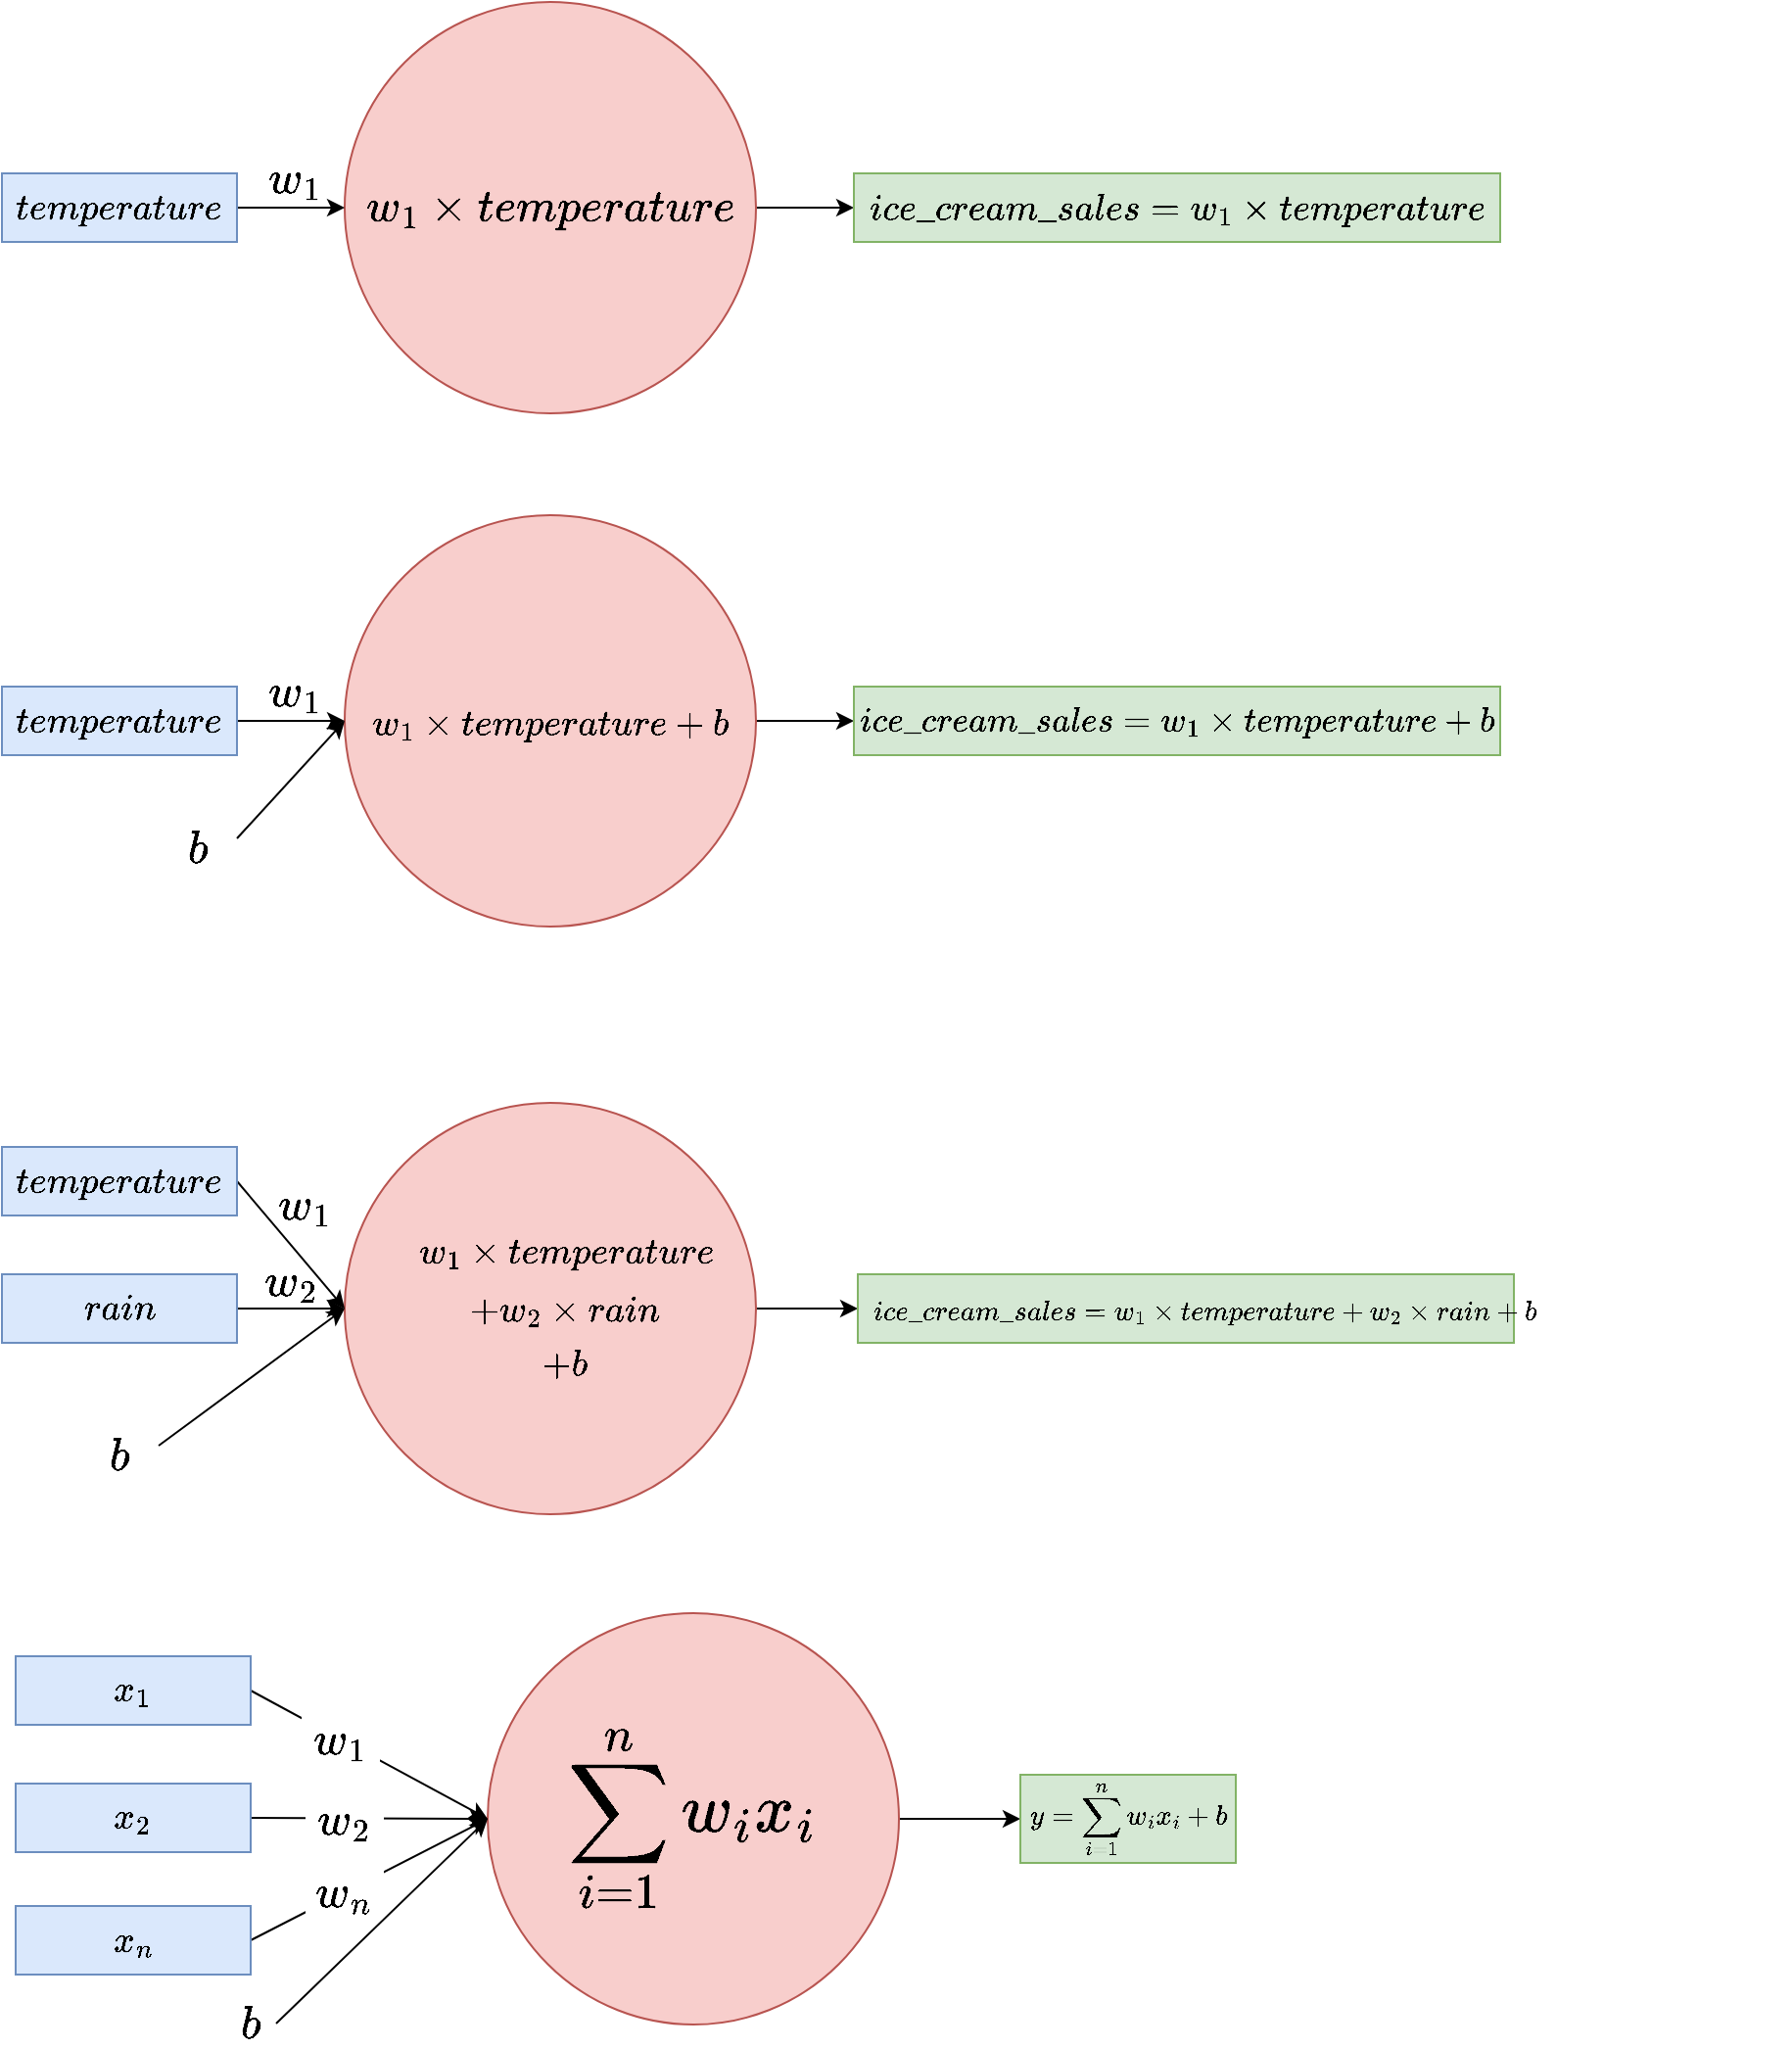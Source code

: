 <mxfile version="10.6.7" type="github"><diagram id="Y9zLMEJWqMSusZu0uU5u" name="Page-1"><mxGraphModel dx="1582" dy="1024" grid="1" gridSize="10" guides="1" tooltips="1" connect="1" arrows="1" fold="1" page="1" pageScale="1" pageWidth="850" pageHeight="1100" math="1" shadow="0"><root><mxCell id="0"/><mxCell id="1" parent="0"/><mxCell id="BgzZ_jZZ9giwk1-ZCI4u-6" style="edgeStyle=orthogonalEdgeStyle;rounded=0;orthogonalLoop=1;jettySize=auto;html=1;exitX=1;exitY=0.5;exitDx=0;exitDy=0;entryX=0;entryY=0.5;entryDx=0;entryDy=0;" edge="1" parent="1" source="BgzZ_jZZ9giwk1-ZCI4u-1" target="BgzZ_jZZ9giwk1-ZCI4u-10"><mxGeometry relative="1" as="geometry"><mxPoint x="485" y="133" as="targetPoint"/></mxGeometry></mxCell><mxCell id="BgzZ_jZZ9giwk1-ZCI4u-1" value="" style="ellipse;whiteSpace=wrap;html=1;fillColor=#f8cecc;strokeColor=#b85450;" vertex="1" parent="1"><mxGeometry x="215" y="28" width="210" height="210" as="geometry"/></mxCell><mxCell id="BgzZ_jZZ9giwk1-ZCI4u-5" style="edgeStyle=orthogonalEdgeStyle;rounded=0;orthogonalLoop=1;jettySize=auto;html=1;exitX=1;exitY=0.5;exitDx=0;exitDy=0;entryX=0;entryY=0.5;entryDx=0;entryDy=0;" edge="1" parent="1" source="BgzZ_jZZ9giwk1-ZCI4u-3" target="BgzZ_jZZ9giwk1-ZCI4u-1"><mxGeometry relative="1" as="geometry"/></mxCell><mxCell id="BgzZ_jZZ9giwk1-ZCI4u-3" value="$$temperature$$" style="rounded=0;whiteSpace=wrap;html=1;fontSize=16;fillColor=#dae8fc;strokeColor=#6c8ebf;" vertex="1" parent="1"><mxGeometry x="40" y="115.5" width="120" height="35" as="geometry"/></mxCell><mxCell id="BgzZ_jZZ9giwk1-ZCI4u-8" value="$$w_1$$" style="text;html=1;strokeColor=none;fillColor=none;align=center;verticalAlign=middle;whiteSpace=wrap;rounded=0;fontSize=20;" vertex="1" parent="1"><mxGeometry x="170" y="108" width="40" height="20" as="geometry"/></mxCell><mxCell id="BgzZ_jZZ9giwk1-ZCI4u-9" value="$$w_1 \times temperature$$&lt;br style=&quot;font-size: 20px&quot;&gt;" style="text;html=1;strokeColor=none;fillColor=none;align=center;verticalAlign=middle;whiteSpace=wrap;rounded=0;fontSize=20;" vertex="1" parent="1"><mxGeometry x="225" y="119" width="190" height="50" as="geometry"/></mxCell><mxCell id="BgzZ_jZZ9giwk1-ZCI4u-10" value="&lt;span&gt;$$ice\_cream\_sales=w_1 \times temperature$$&lt;/span&gt;" style="rounded=0;whiteSpace=wrap;html=1;fontSize=16;fillColor=#d5e8d4;strokeColor=#82b366;" vertex="1" parent="1"><mxGeometry x="475" y="115.5" width="330" height="35" as="geometry"/></mxCell><mxCell id="BgzZ_jZZ9giwk1-ZCI4u-19" style="edgeStyle=orthogonalEdgeStyle;rounded=0;orthogonalLoop=1;jettySize=auto;html=1;exitX=1;exitY=0.5;exitDx=0;exitDy=0;entryX=0;entryY=0.5;entryDx=0;entryDy=0;" edge="1" parent="1" source="BgzZ_jZZ9giwk1-ZCI4u-20" target="BgzZ_jZZ9giwk1-ZCI4u-25"><mxGeometry relative="1" as="geometry"><mxPoint x="485" y="395" as="targetPoint"/></mxGeometry></mxCell><mxCell id="BgzZ_jZZ9giwk1-ZCI4u-20" value="" style="ellipse;whiteSpace=wrap;html=1;fillColor=#f8cecc;strokeColor=#b85450;" vertex="1" parent="1"><mxGeometry x="215" y="290" width="210" height="210" as="geometry"/></mxCell><mxCell id="BgzZ_jZZ9giwk1-ZCI4u-21" style="edgeStyle=orthogonalEdgeStyle;rounded=0;orthogonalLoop=1;jettySize=auto;html=1;exitX=1;exitY=0.5;exitDx=0;exitDy=0;entryX=0;entryY=0.5;entryDx=0;entryDy=0;" edge="1" parent="1" source="BgzZ_jZZ9giwk1-ZCI4u-22" target="BgzZ_jZZ9giwk1-ZCI4u-20"><mxGeometry relative="1" as="geometry"/></mxCell><mxCell id="BgzZ_jZZ9giwk1-ZCI4u-22" value="$$temperature$$" style="rounded=0;whiteSpace=wrap;html=1;fontSize=16;fillColor=#dae8fc;strokeColor=#6c8ebf;" vertex="1" parent="1"><mxGeometry x="40" y="377.5" width="120" height="35" as="geometry"/></mxCell><mxCell id="BgzZ_jZZ9giwk1-ZCI4u-23" value="$$w_1$$" style="text;html=1;strokeColor=none;fillColor=none;align=center;verticalAlign=middle;whiteSpace=wrap;rounded=0;fontSize=20;" vertex="1" parent="1"><mxGeometry x="170" y="370" width="40" height="20" as="geometry"/></mxCell><mxCell id="BgzZ_jZZ9giwk1-ZCI4u-24" value="$$w_1 \times temperature+b$$&lt;br style=&quot;font-size: 16px;&quot;&gt;" style="text;html=1;strokeColor=none;fillColor=none;align=center;verticalAlign=middle;whiteSpace=wrap;rounded=0;fontSize=16;" vertex="1" parent="1"><mxGeometry x="225" y="381" width="190" height="50" as="geometry"/></mxCell><mxCell id="BgzZ_jZZ9giwk1-ZCI4u-25" value="&lt;span style=&quot;font-size: 15px;&quot;&gt;$$ice\_cream\_sales=w_1 \times temperature+b$$&lt;/span&gt;" style="rounded=0;whiteSpace=wrap;html=1;fontSize=15;fillColor=#d5e8d4;strokeColor=#82b366;" vertex="1" parent="1"><mxGeometry x="475" y="377.5" width="330" height="35" as="geometry"/></mxCell><mxCell id="BgzZ_jZZ9giwk1-ZCI4u-26" value="" style="endArrow=classic;html=1;fontSize=16;entryX=0;entryY=0.5;entryDx=0;entryDy=0;exitX=1;exitY=0.25;exitDx=0;exitDy=0;" edge="1" parent="1" source="BgzZ_jZZ9giwk1-ZCI4u-27" target="BgzZ_jZZ9giwk1-ZCI4u-20"><mxGeometry width="50" height="50" relative="1" as="geometry"><mxPoint x="160" y="520" as="sourcePoint"/><mxPoint x="190" y="520" as="targetPoint"/></mxGeometry></mxCell><mxCell id="BgzZ_jZZ9giwk1-ZCI4u-27" value="$$b$$" style="text;html=1;strokeColor=none;fillColor=none;align=center;verticalAlign=middle;whiteSpace=wrap;rounded=0;fontSize=20;" vertex="1" parent="1"><mxGeometry x="120" y="450" width="40" height="20" as="geometry"/></mxCell><mxCell id="BgzZ_jZZ9giwk1-ZCI4u-28" style="edgeStyle=orthogonalEdgeStyle;rounded=0;orthogonalLoop=1;jettySize=auto;html=1;exitX=1;exitY=0.5;exitDx=0;exitDy=0;entryX=0;entryY=0.5;entryDx=0;entryDy=0;" edge="1" parent="1" source="BgzZ_jZZ9giwk1-ZCI4u-29" target="BgzZ_jZZ9giwk1-ZCI4u-34"><mxGeometry relative="1" as="geometry"><mxPoint x="485" y="695" as="targetPoint"/></mxGeometry></mxCell><mxCell id="BgzZ_jZZ9giwk1-ZCI4u-29" value="" style="ellipse;whiteSpace=wrap;html=1;fillColor=#f8cecc;strokeColor=#b85450;" vertex="1" parent="1"><mxGeometry x="215" y="590" width="210" height="210" as="geometry"/></mxCell><mxCell id="BgzZ_jZZ9giwk1-ZCI4u-30" style="rounded=0;orthogonalLoop=1;jettySize=auto;html=1;exitX=1;exitY=0.5;exitDx=0;exitDy=0;entryX=0;entryY=0.5;entryDx=0;entryDy=0;" edge="1" parent="1" source="BgzZ_jZZ9giwk1-ZCI4u-31" target="BgzZ_jZZ9giwk1-ZCI4u-29"><mxGeometry relative="1" as="geometry"/></mxCell><mxCell id="BgzZ_jZZ9giwk1-ZCI4u-31" value="$$temperature$$" style="rounded=0;whiteSpace=wrap;html=1;fontSize=16;fillColor=#dae8fc;strokeColor=#6c8ebf;" vertex="1" parent="1"><mxGeometry x="40" y="612.5" width="120" height="35" as="geometry"/></mxCell><mxCell id="BgzZ_jZZ9giwk1-ZCI4u-32" value="$$w_1$$" style="text;html=1;strokeColor=none;fillColor=none;align=center;verticalAlign=middle;whiteSpace=wrap;rounded=0;fontSize=20;" vertex="1" parent="1"><mxGeometry x="175" y="632" width="40" height="20" as="geometry"/></mxCell><mxCell id="BgzZ_jZZ9giwk1-ZCI4u-34" value="" style="rounded=0;whiteSpace=wrap;html=1;fontSize=35;fillColor=#d5e8d4;strokeColor=#82b366;" vertex="1" parent="1"><mxGeometry x="477" y="677.5" width="335" height="35" as="geometry"/></mxCell><mxCell id="BgzZ_jZZ9giwk1-ZCI4u-35" value="" style="endArrow=classic;html=1;fontSize=16;entryX=0;entryY=0.5;entryDx=0;entryDy=0;exitX=1;exitY=0.25;exitDx=0;exitDy=0;" edge="1" parent="1" target="BgzZ_jZZ9giwk1-ZCI4u-29" source="BgzZ_jZZ9giwk1-ZCI4u-36"><mxGeometry width="50" height="50" relative="1" as="geometry"><mxPoint x="160" y="820" as="sourcePoint"/><mxPoint x="190" y="820" as="targetPoint"/></mxGeometry></mxCell><mxCell id="BgzZ_jZZ9giwk1-ZCI4u-36" value="$$b$$" style="text;html=1;strokeColor=none;fillColor=none;align=center;verticalAlign=middle;whiteSpace=wrap;rounded=0;fontSize=20;" vertex="1" parent="1"><mxGeometry x="80" y="760" width="40" height="20" as="geometry"/></mxCell><mxCell id="BgzZ_jZZ9giwk1-ZCI4u-38" style="edgeStyle=none;rounded=0;orthogonalLoop=1;jettySize=auto;html=1;exitX=1;exitY=0.5;exitDx=0;exitDy=0;entryX=0;entryY=0.5;entryDx=0;entryDy=0;fontSize=15;" edge="1" parent="1" source="BgzZ_jZZ9giwk1-ZCI4u-37" target="BgzZ_jZZ9giwk1-ZCI4u-29"><mxGeometry relative="1" as="geometry"/></mxCell><mxCell id="BgzZ_jZZ9giwk1-ZCI4u-37" value="$$rain$$" style="rounded=0;whiteSpace=wrap;html=1;fontSize=16;fillColor=#dae8fc;strokeColor=#6c8ebf;" vertex="1" parent="1"><mxGeometry x="40" y="677.5" width="120" height="35" as="geometry"/></mxCell><mxCell id="BgzZ_jZZ9giwk1-ZCI4u-39" value="$$w_2$$" style="text;html=1;strokeColor=none;fillColor=none;align=center;verticalAlign=middle;whiteSpace=wrap;rounded=0;fontSize=20;" vertex="1" parent="1"><mxGeometry x="167.5" y="671" width="40" height="20" as="geometry"/></mxCell><mxCell id="BgzZ_jZZ9giwk1-ZCI4u-47" value="" style="group" vertex="1" connectable="0" parent="1"><mxGeometry x="233" y="666.5" width="190" height="84" as="geometry"/></mxCell><mxCell id="BgzZ_jZZ9giwk1-ZCI4u-33" value="$$+b$$&lt;br style=&quot;font-size: 16px&quot;&gt;" style="text;html=1;strokeColor=none;fillColor=none;align=center;verticalAlign=middle;whiteSpace=wrap;rounded=0;fontSize=16;" vertex="1" parent="BgzZ_jZZ9giwk1-ZCI4u-47"><mxGeometry y="49" width="190" height="35" as="geometry"/></mxCell><mxCell id="BgzZ_jZZ9giwk1-ZCI4u-40" value="&lt;br&gt;$$+w_2 \times rain$$&lt;br style=&quot;font-size: 16px&quot;&gt;" style="text;html=1;strokeColor=none;fillColor=none;align=center;verticalAlign=middle;whiteSpace=wrap;rounded=0;fontSize=16;direction=south;" vertex="1" parent="BgzZ_jZZ9giwk1-ZCI4u-47"><mxGeometry x="30" y="16.5" width="130" height="25" as="geometry"/></mxCell><mxCell id="BgzZ_jZZ9giwk1-ZCI4u-41" value="$$w_1 \times temperature$$&amp;nbsp;&lt;br style=&quot;font-size: 16px&quot;&gt;" style="text;html=1;strokeColor=none;fillColor=none;align=center;verticalAlign=middle;whiteSpace=wrap;rounded=0;fontSize=16;" vertex="1" parent="BgzZ_jZZ9giwk1-ZCI4u-47"><mxGeometry width="190" height="19" as="geometry"/></mxCell><mxCell id="BgzZ_jZZ9giwk1-ZCI4u-48" value="$$ice\_cream\_sales=w_1 \times temperature+w_2 \times rain+b$$" style="text;html=1;fontSize=12;" vertex="1" parent="1"><mxGeometry x="483" y="671" width="470" height="30" as="geometry"/></mxCell><mxCell id="BgzZ_jZZ9giwk1-ZCI4u-51" style="edgeStyle=orthogonalEdgeStyle;rounded=0;orthogonalLoop=1;jettySize=auto;html=1;exitX=1;exitY=0.5;exitDx=0;exitDy=0;entryX=0;entryY=0.5;entryDx=0;entryDy=0;" edge="1" parent="1" source="BgzZ_jZZ9giwk1-ZCI4u-52"><mxGeometry relative="1" as="geometry"><mxPoint x="483.724" y="955.172" as="targetPoint"/></mxGeometry></mxCell><mxCell id="BgzZ_jZZ9giwk1-ZCI4u-71" style="edgeStyle=none;rounded=0;orthogonalLoop=1;jettySize=auto;html=1;exitX=1;exitY=0.5;exitDx=0;exitDy=0;entryX=0;entryY=0.5;entryDx=0;entryDy=0;fontSize=30;" edge="1" parent="1" source="BgzZ_jZZ9giwk1-ZCI4u-52" target="BgzZ_jZZ9giwk1-ZCI4u-70"><mxGeometry relative="1" as="geometry"/></mxCell><mxCell id="BgzZ_jZZ9giwk1-ZCI4u-52" value="\[\sum\limits_{i = 1}^n {{w_i}{x_i}} \]" style="ellipse;whiteSpace=wrap;html=1;fillColor=#f8cecc;strokeColor=#b85450;fontSize=30;" vertex="1" parent="1"><mxGeometry x="288" y="850.5" width="210" height="210" as="geometry"/></mxCell><mxCell id="BgzZ_jZZ9giwk1-ZCI4u-53" style="rounded=0;orthogonalLoop=1;jettySize=auto;html=1;exitX=1;exitY=0.5;exitDx=0;exitDy=0;entryX=0;entryY=0.5;entryDx=0;entryDy=0;" edge="1" parent="1" source="BgzZ_jZZ9giwk1-ZCI4u-54" target="BgzZ_jZZ9giwk1-ZCI4u-52"><mxGeometry relative="1" as="geometry"/></mxCell><mxCell id="BgzZ_jZZ9giwk1-ZCI4u-54" value="$$x_1$$" style="rounded=0;whiteSpace=wrap;html=1;fontSize=16;fillColor=#dae8fc;strokeColor=#6c8ebf;" vertex="1" parent="1"><mxGeometry x="47" y="872.5" width="120" height="35" as="geometry"/></mxCell><mxCell id="BgzZ_jZZ9giwk1-ZCI4u-55" value="$$w_1$$" style="text;html=1;align=center;verticalAlign=middle;whiteSpace=wrap;rounded=0;fontSize=20;fillColor=#ffffff;" vertex="1" parent="1"><mxGeometry x="193" y="903.5" width="40" height="23" as="geometry"/></mxCell><mxCell id="BgzZ_jZZ9giwk1-ZCI4u-57" value="" style="endArrow=classic;html=1;fontSize=16;entryX=0;entryY=0.5;entryDx=0;entryDy=0;" edge="1" parent="1" target="BgzZ_jZZ9giwk1-ZCI4u-52"><mxGeometry width="50" height="50" relative="1" as="geometry"><mxPoint x="180" y="1060" as="sourcePoint"/><mxPoint x="197" y="1080" as="targetPoint"/></mxGeometry></mxCell><mxCell id="BgzZ_jZZ9giwk1-ZCI4u-58" value="$$b$$" style="text;html=1;strokeColor=none;fillColor=none;align=center;verticalAlign=middle;whiteSpace=wrap;rounded=0;fontSize=20;" vertex="1" parent="1"><mxGeometry x="147" y="1050" width="40" height="20" as="geometry"/></mxCell><mxCell id="BgzZ_jZZ9giwk1-ZCI4u-59" style="edgeStyle=none;rounded=0;orthogonalLoop=1;jettySize=auto;html=1;exitX=1;exitY=0.5;exitDx=0;exitDy=0;entryX=0;entryY=0.5;entryDx=0;entryDy=0;fontSize=15;" edge="1" parent="1" source="BgzZ_jZZ9giwk1-ZCI4u-60" target="BgzZ_jZZ9giwk1-ZCI4u-52"><mxGeometry relative="1" as="geometry"/></mxCell><mxCell id="BgzZ_jZZ9giwk1-ZCI4u-60" value="$$x_2$$" style="rounded=0;whiteSpace=wrap;html=1;fontSize=16;fillColor=#dae8fc;strokeColor=#6c8ebf;" vertex="1" parent="1"><mxGeometry x="47" y="937.5" width="120" height="35" as="geometry"/></mxCell><mxCell id="BgzZ_jZZ9giwk1-ZCI4u-61" value="$$w_2$$" style="text;html=1;align=center;verticalAlign=middle;whiteSpace=wrap;rounded=0;fontSize=20;fillColor=#ffffff;" vertex="1" parent="1"><mxGeometry x="195" y="944" width="40" height="23" as="geometry"/></mxCell><mxCell id="BgzZ_jZZ9giwk1-ZCI4u-67" style="edgeStyle=none;rounded=0;orthogonalLoop=1;jettySize=auto;html=1;exitX=1;exitY=0.5;exitDx=0;exitDy=0;entryX=0;entryY=0.5;entryDx=0;entryDy=0;fontSize=35;" edge="1" parent="1" source="BgzZ_jZZ9giwk1-ZCI4u-66" target="BgzZ_jZZ9giwk1-ZCI4u-52"><mxGeometry relative="1" as="geometry"/></mxCell><mxCell id="BgzZ_jZZ9giwk1-ZCI4u-66" value="$$x_n$$" style="rounded=0;whiteSpace=wrap;html=1;fontSize=16;fillColor=#dae8fc;strokeColor=#6c8ebf;" vertex="1" parent="1"><mxGeometry x="47" y="1000" width="120" height="35" as="geometry"/></mxCell><mxCell id="BgzZ_jZZ9giwk1-ZCI4u-68" value="$$w_n$$" style="text;html=1;align=center;verticalAlign=middle;whiteSpace=wrap;rounded=0;fontSize=20;fillColor=#ffffff;" vertex="1" parent="1"><mxGeometry x="195" y="981.5" width="40" height="23" as="geometry"/></mxCell><mxCell id="BgzZ_jZZ9giwk1-ZCI4u-70" value="\[y = \sum\limits_{i = 1}^n {{w_i}{x_i}} + b\]" style="rounded=0;whiteSpace=wrap;html=1;fillColor=#d5e8d4;fontSize=12;strokeColor=#82b366;" vertex="1" parent="1"><mxGeometry x="560" y="933" width="110" height="45" as="geometry"/></mxCell></root></mxGraphModel></diagram></mxfile>